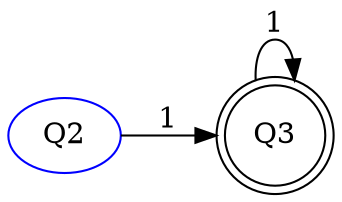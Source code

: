 digraph {
rankdir=LR;
Q2[color=blue];
node [shape=doublecircle];
Q3 ;
node [shape=circle];
Q3 -> Q3[label="1"];
Q2 -> Q3[label="1"];
}
